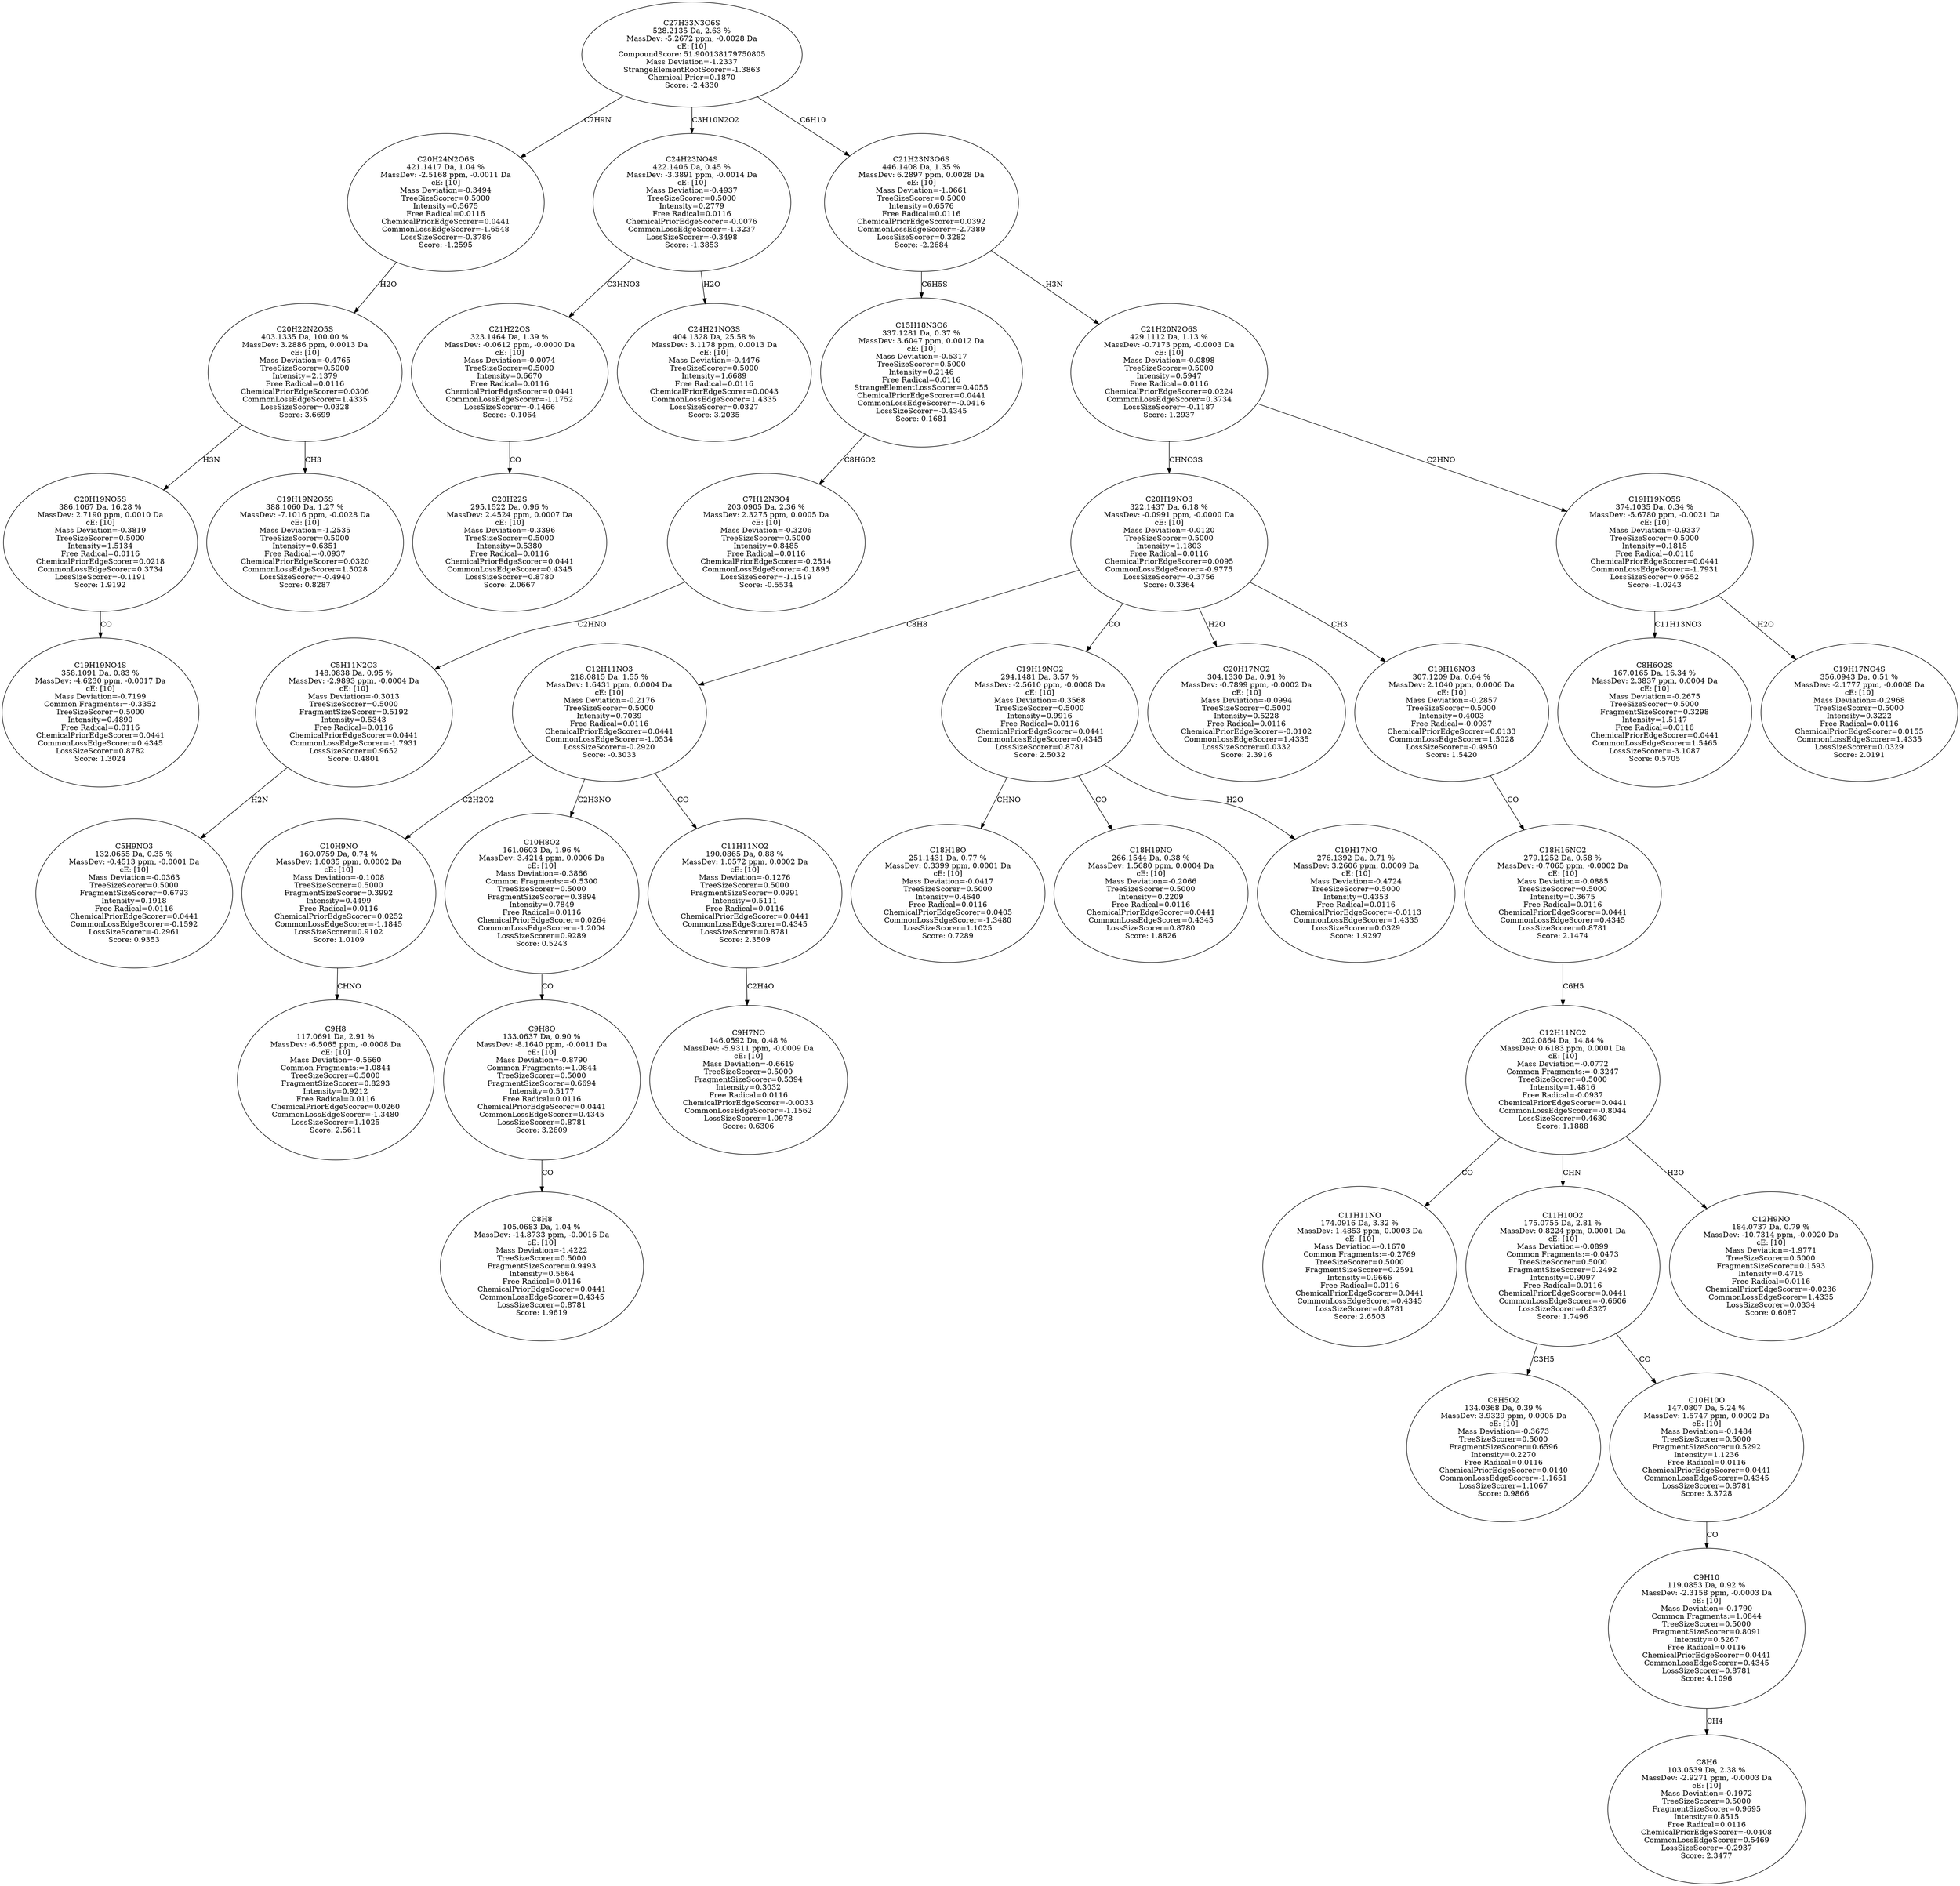 strict digraph {
v1 [label="C19H19NO4S\n358.1091 Da, 0.83 %\nMassDev: -4.6230 ppm, -0.0017 Da\ncE: [10]\nMass Deviation=-0.7199\nCommon Fragments:=-0.3352\nTreeSizeScorer=0.5000\nIntensity=0.4890\nFree Radical=0.0116\nChemicalPriorEdgeScorer=0.0441\nCommonLossEdgeScorer=0.4345\nLossSizeScorer=0.8782\nScore: 1.3024"];
v2 [label="C20H19NO5S\n386.1067 Da, 16.28 %\nMassDev: 2.7190 ppm, 0.0010 Da\ncE: [10]\nMass Deviation=-0.3819\nTreeSizeScorer=0.5000\nIntensity=1.5134\nFree Radical=0.0116\nChemicalPriorEdgeScorer=0.0218\nCommonLossEdgeScorer=0.3734\nLossSizeScorer=-0.1191\nScore: 1.9192"];
v3 [label="C19H19N2O5S\n388.1060 Da, 1.27 %\nMassDev: -7.1016 ppm, -0.0028 Da\ncE: [10]\nMass Deviation=-1.2535\nTreeSizeScorer=0.5000\nIntensity=0.6351\nFree Radical=-0.0937\nChemicalPriorEdgeScorer=0.0320\nCommonLossEdgeScorer=1.5028\nLossSizeScorer=-0.4940\nScore: 0.8287"];
v4 [label="C20H22N2O5S\n403.1335 Da, 100.00 %\nMassDev: 3.2886 ppm, 0.0013 Da\ncE: [10]\nMass Deviation=-0.4765\nTreeSizeScorer=0.5000\nIntensity=2.1379\nFree Radical=0.0116\nChemicalPriorEdgeScorer=0.0306\nCommonLossEdgeScorer=1.4335\nLossSizeScorer=0.0328\nScore: 3.6699"];
v5 [label="C20H24N2O6S\n421.1417 Da, 1.04 %\nMassDev: -2.5168 ppm, -0.0011 Da\ncE: [10]\nMass Deviation=-0.3494\nTreeSizeScorer=0.5000\nIntensity=0.5675\nFree Radical=0.0116\nChemicalPriorEdgeScorer=0.0441\nCommonLossEdgeScorer=-1.6548\nLossSizeScorer=-0.3786\nScore: -1.2595"];
v6 [label="C20H22S\n295.1522 Da, 0.96 %\nMassDev: 2.4524 ppm, 0.0007 Da\ncE: [10]\nMass Deviation=-0.3396\nTreeSizeScorer=0.5000\nIntensity=0.5380\nFree Radical=0.0116\nChemicalPriorEdgeScorer=0.0441\nCommonLossEdgeScorer=0.4345\nLossSizeScorer=0.8780\nScore: 2.0667"];
v7 [label="C21H22OS\n323.1464 Da, 1.39 %\nMassDev: -0.0612 ppm, -0.0000 Da\ncE: [10]\nMass Deviation=-0.0074\nTreeSizeScorer=0.5000\nIntensity=0.6670\nFree Radical=0.0116\nChemicalPriorEdgeScorer=0.0441\nCommonLossEdgeScorer=-1.1752\nLossSizeScorer=-0.1466\nScore: -0.1064"];
v8 [label="C24H21NO3S\n404.1328 Da, 25.58 %\nMassDev: 3.1178 ppm, 0.0013 Da\ncE: [10]\nMass Deviation=-0.4476\nTreeSizeScorer=0.5000\nIntensity=1.6689\nFree Radical=0.0116\nChemicalPriorEdgeScorer=0.0043\nCommonLossEdgeScorer=1.4335\nLossSizeScorer=0.0327\nScore: 3.2035"];
v9 [label="C24H23NO4S\n422.1406 Da, 0.45 %\nMassDev: -3.3891 ppm, -0.0014 Da\ncE: [10]\nMass Deviation=-0.4937\nTreeSizeScorer=0.5000\nIntensity=0.2779\nFree Radical=0.0116\nChemicalPriorEdgeScorer=-0.0076\nCommonLossEdgeScorer=-1.3237\nLossSizeScorer=-0.3498\nScore: -1.3853"];
v10 [label="C5H9NO3\n132.0655 Da, 0.35 %\nMassDev: -0.4513 ppm, -0.0001 Da\ncE: [10]\nMass Deviation=-0.0363\nTreeSizeScorer=0.5000\nFragmentSizeScorer=0.6793\nIntensity=0.1918\nFree Radical=0.0116\nChemicalPriorEdgeScorer=0.0441\nCommonLossEdgeScorer=-0.1592\nLossSizeScorer=-0.2961\nScore: 0.9353"];
v11 [label="C5H11N2O3\n148.0838 Da, 0.95 %\nMassDev: -2.9893 ppm, -0.0004 Da\ncE: [10]\nMass Deviation=-0.3013\nTreeSizeScorer=0.5000\nFragmentSizeScorer=0.5192\nIntensity=0.5343\nFree Radical=0.0116\nChemicalPriorEdgeScorer=0.0441\nCommonLossEdgeScorer=-1.7931\nLossSizeScorer=0.9652\nScore: 0.4801"];
v12 [label="C7H12N3O4\n203.0905 Da, 2.36 %\nMassDev: 2.3275 ppm, 0.0005 Da\ncE: [10]\nMass Deviation=-0.3206\nTreeSizeScorer=0.5000\nIntensity=0.8485\nFree Radical=0.0116\nChemicalPriorEdgeScorer=-0.2514\nCommonLossEdgeScorer=-0.1895\nLossSizeScorer=-1.1519\nScore: -0.5534"];
v13 [label="C15H18N3O6\n337.1281 Da, 0.37 %\nMassDev: 3.6047 ppm, 0.0012 Da\ncE: [10]\nMass Deviation=-0.5317\nTreeSizeScorer=0.5000\nIntensity=0.2146\nFree Radical=0.0116\nStrangeElementLossScorer=0.4055\nChemicalPriorEdgeScorer=0.0441\nCommonLossEdgeScorer=-0.0416\nLossSizeScorer=-0.4345\nScore: 0.1681"];
v14 [label="C9H8\n117.0691 Da, 2.91 %\nMassDev: -6.5065 ppm, -0.0008 Da\ncE: [10]\nMass Deviation=-0.5660\nCommon Fragments:=1.0844\nTreeSizeScorer=0.5000\nFragmentSizeScorer=0.8293\nIntensity=0.9212\nFree Radical=0.0116\nChemicalPriorEdgeScorer=0.0260\nCommonLossEdgeScorer=-1.3480\nLossSizeScorer=1.1025\nScore: 2.5611"];
v15 [label="C10H9NO\n160.0759 Da, 0.74 %\nMassDev: 1.0035 ppm, 0.0002 Da\ncE: [10]\nMass Deviation=-0.1008\nTreeSizeScorer=0.5000\nFragmentSizeScorer=0.3992\nIntensity=0.4499\nFree Radical=0.0116\nChemicalPriorEdgeScorer=0.0252\nCommonLossEdgeScorer=-1.1845\nLossSizeScorer=0.9102\nScore: 1.0109"];
v16 [label="C8H8\n105.0683 Da, 1.04 %\nMassDev: -14.8733 ppm, -0.0016 Da\ncE: [10]\nMass Deviation=-1.4222\nTreeSizeScorer=0.5000\nFragmentSizeScorer=0.9493\nIntensity=0.5664\nFree Radical=0.0116\nChemicalPriorEdgeScorer=0.0441\nCommonLossEdgeScorer=0.4345\nLossSizeScorer=0.8781\nScore: 1.9619"];
v17 [label="C9H8O\n133.0637 Da, 0.90 %\nMassDev: -8.1640 ppm, -0.0011 Da\ncE: [10]\nMass Deviation=-0.8790\nCommon Fragments:=1.0844\nTreeSizeScorer=0.5000\nFragmentSizeScorer=0.6694\nIntensity=0.5177\nFree Radical=0.0116\nChemicalPriorEdgeScorer=0.0441\nCommonLossEdgeScorer=0.4345\nLossSizeScorer=0.8781\nScore: 3.2609"];
v18 [label="C10H8O2\n161.0603 Da, 1.96 %\nMassDev: 3.4214 ppm, 0.0006 Da\ncE: [10]\nMass Deviation=-0.3866\nCommon Fragments:=-0.5300\nTreeSizeScorer=0.5000\nFragmentSizeScorer=0.3894\nIntensity=0.7849\nFree Radical=0.0116\nChemicalPriorEdgeScorer=0.0264\nCommonLossEdgeScorer=-1.2004\nLossSizeScorer=0.9289\nScore: 0.5243"];
v19 [label="C9H7NO\n146.0592 Da, 0.48 %\nMassDev: -5.9311 ppm, -0.0009 Da\ncE: [10]\nMass Deviation=-0.6619\nTreeSizeScorer=0.5000\nFragmentSizeScorer=0.5394\nIntensity=0.3032\nFree Radical=0.0116\nChemicalPriorEdgeScorer=-0.0033\nCommonLossEdgeScorer=-1.1562\nLossSizeScorer=1.0978\nScore: 0.6306"];
v20 [label="C11H11NO2\n190.0865 Da, 0.88 %\nMassDev: 1.0572 ppm, 0.0002 Da\ncE: [10]\nMass Deviation=-0.1276\nTreeSizeScorer=0.5000\nFragmentSizeScorer=0.0991\nIntensity=0.5111\nFree Radical=0.0116\nChemicalPriorEdgeScorer=0.0441\nCommonLossEdgeScorer=0.4345\nLossSizeScorer=0.8781\nScore: 2.3509"];
v21 [label="C12H11NO3\n218.0815 Da, 1.55 %\nMassDev: 1.6431 ppm, 0.0004 Da\ncE: [10]\nMass Deviation=-0.2176\nTreeSizeScorer=0.5000\nIntensity=0.7039\nFree Radical=0.0116\nChemicalPriorEdgeScorer=0.0441\nCommonLossEdgeScorer=-1.0534\nLossSizeScorer=-0.2920\nScore: -0.3033"];
v22 [label="C18H18O\n251.1431 Da, 0.77 %\nMassDev: 0.3399 ppm, 0.0001 Da\ncE: [10]\nMass Deviation=-0.0417\nTreeSizeScorer=0.5000\nIntensity=0.4640\nFree Radical=0.0116\nChemicalPriorEdgeScorer=0.0405\nCommonLossEdgeScorer=-1.3480\nLossSizeScorer=1.1025\nScore: 0.7289"];
v23 [label="C18H19NO\n266.1544 Da, 0.38 %\nMassDev: 1.5680 ppm, 0.0004 Da\ncE: [10]\nMass Deviation=-0.2066\nTreeSizeScorer=0.5000\nIntensity=0.2209\nFree Radical=0.0116\nChemicalPriorEdgeScorer=0.0441\nCommonLossEdgeScorer=0.4345\nLossSizeScorer=0.8780\nScore: 1.8826"];
v24 [label="C19H17NO\n276.1392 Da, 0.71 %\nMassDev: 3.2606 ppm, 0.0009 Da\ncE: [10]\nMass Deviation=-0.4724\nTreeSizeScorer=0.5000\nIntensity=0.4353\nFree Radical=0.0116\nChemicalPriorEdgeScorer=-0.0113\nCommonLossEdgeScorer=1.4335\nLossSizeScorer=0.0329\nScore: 1.9297"];
v25 [label="C19H19NO2\n294.1481 Da, 3.57 %\nMassDev: -2.5610 ppm, -0.0008 Da\ncE: [10]\nMass Deviation=-0.3568\nTreeSizeScorer=0.5000\nIntensity=0.9916\nFree Radical=0.0116\nChemicalPriorEdgeScorer=0.0441\nCommonLossEdgeScorer=0.4345\nLossSizeScorer=0.8781\nScore: 2.5032"];
v26 [label="C20H17NO2\n304.1330 Da, 0.91 %\nMassDev: -0.7899 ppm, -0.0002 Da\ncE: [10]\nMass Deviation=-0.0994\nTreeSizeScorer=0.5000\nIntensity=0.5228\nFree Radical=0.0116\nChemicalPriorEdgeScorer=-0.0102\nCommonLossEdgeScorer=1.4335\nLossSizeScorer=0.0332\nScore: 2.3916"];
v27 [label="C11H11NO\n174.0916 Da, 3.32 %\nMassDev: 1.4853 ppm, 0.0003 Da\ncE: [10]\nMass Deviation=-0.1670\nCommon Fragments:=-0.2769\nTreeSizeScorer=0.5000\nFragmentSizeScorer=0.2591\nIntensity=0.9666\nFree Radical=0.0116\nChemicalPriorEdgeScorer=0.0441\nCommonLossEdgeScorer=0.4345\nLossSizeScorer=0.8781\nScore: 2.6503"];
v28 [label="C8H5O2\n134.0368 Da, 0.39 %\nMassDev: 3.9329 ppm, 0.0005 Da\ncE: [10]\nMass Deviation=-0.3673\nTreeSizeScorer=0.5000\nFragmentSizeScorer=0.6596\nIntensity=0.2270\nFree Radical=0.0116\nChemicalPriorEdgeScorer=0.0140\nCommonLossEdgeScorer=-1.1651\nLossSizeScorer=1.1067\nScore: 0.9866"];
v29 [label="C8H6\n103.0539 Da, 2.38 %\nMassDev: -2.9271 ppm, -0.0003 Da\ncE: [10]\nMass Deviation=-0.1972\nTreeSizeScorer=0.5000\nFragmentSizeScorer=0.9695\nIntensity=0.8515\nFree Radical=0.0116\nChemicalPriorEdgeScorer=-0.0408\nCommonLossEdgeScorer=0.5469\nLossSizeScorer=-0.2937\nScore: 2.3477"];
v30 [label="C9H10\n119.0853 Da, 0.92 %\nMassDev: -2.3158 ppm, -0.0003 Da\ncE: [10]\nMass Deviation=-0.1790\nCommon Fragments:=1.0844\nTreeSizeScorer=0.5000\nFragmentSizeScorer=0.8091\nIntensity=0.5267\nFree Radical=0.0116\nChemicalPriorEdgeScorer=0.0441\nCommonLossEdgeScorer=0.4345\nLossSizeScorer=0.8781\nScore: 4.1096"];
v31 [label="C10H10O\n147.0807 Da, 5.24 %\nMassDev: 1.5747 ppm, 0.0002 Da\ncE: [10]\nMass Deviation=-0.1484\nTreeSizeScorer=0.5000\nFragmentSizeScorer=0.5292\nIntensity=1.1236\nFree Radical=0.0116\nChemicalPriorEdgeScorer=0.0441\nCommonLossEdgeScorer=0.4345\nLossSizeScorer=0.8781\nScore: 3.3728"];
v32 [label="C11H10O2\n175.0755 Da, 2.81 %\nMassDev: 0.8224 ppm, 0.0001 Da\ncE: [10]\nMass Deviation=-0.0899\nCommon Fragments:=-0.0473\nTreeSizeScorer=0.5000\nFragmentSizeScorer=0.2492\nIntensity=0.9097\nFree Radical=0.0116\nChemicalPriorEdgeScorer=0.0441\nCommonLossEdgeScorer=-0.6606\nLossSizeScorer=0.8327\nScore: 1.7496"];
v33 [label="C12H9NO\n184.0737 Da, 0.79 %\nMassDev: -10.7314 ppm, -0.0020 Da\ncE: [10]\nMass Deviation=-1.9771\nTreeSizeScorer=0.5000\nFragmentSizeScorer=0.1593\nIntensity=0.4715\nFree Radical=0.0116\nChemicalPriorEdgeScorer=-0.0236\nCommonLossEdgeScorer=1.4335\nLossSizeScorer=0.0334\nScore: 0.6087"];
v34 [label="C12H11NO2\n202.0864 Da, 14.84 %\nMassDev: 0.6183 ppm, 0.0001 Da\ncE: [10]\nMass Deviation=-0.0772\nCommon Fragments:=-0.3247\nTreeSizeScorer=0.5000\nIntensity=1.4816\nFree Radical=-0.0937\nChemicalPriorEdgeScorer=0.0441\nCommonLossEdgeScorer=-0.8044\nLossSizeScorer=0.4630\nScore: 1.1888"];
v35 [label="C18H16NO2\n279.1252 Da, 0.58 %\nMassDev: -0.7065 ppm, -0.0002 Da\ncE: [10]\nMass Deviation=-0.0885\nTreeSizeScorer=0.5000\nIntensity=0.3675\nFree Radical=0.0116\nChemicalPriorEdgeScorer=0.0441\nCommonLossEdgeScorer=0.4345\nLossSizeScorer=0.8781\nScore: 2.1474"];
v36 [label="C19H16NO3\n307.1209 Da, 0.64 %\nMassDev: 2.1040 ppm, 0.0006 Da\ncE: [10]\nMass Deviation=-0.2857\nTreeSizeScorer=0.5000\nIntensity=0.4003\nFree Radical=-0.0937\nChemicalPriorEdgeScorer=0.0133\nCommonLossEdgeScorer=1.5028\nLossSizeScorer=-0.4950\nScore: 1.5420"];
v37 [label="C20H19NO3\n322.1437 Da, 6.18 %\nMassDev: -0.0991 ppm, -0.0000 Da\ncE: [10]\nMass Deviation=-0.0120\nTreeSizeScorer=0.5000\nIntensity=1.1803\nFree Radical=0.0116\nChemicalPriorEdgeScorer=0.0095\nCommonLossEdgeScorer=-0.9775\nLossSizeScorer=-0.3756\nScore: 0.3364"];
v38 [label="C8H6O2S\n167.0165 Da, 16.34 %\nMassDev: 2.3837 ppm, 0.0004 Da\ncE: [10]\nMass Deviation=-0.2675\nTreeSizeScorer=0.5000\nFragmentSizeScorer=0.3298\nIntensity=1.5147\nFree Radical=0.0116\nChemicalPriorEdgeScorer=0.0441\nCommonLossEdgeScorer=1.5465\nLossSizeScorer=-3.1087\nScore: 0.5705"];
v39 [label="C19H17NO4S\n356.0943 Da, 0.51 %\nMassDev: -2.1777 ppm, -0.0008 Da\ncE: [10]\nMass Deviation=-0.2968\nTreeSizeScorer=0.5000\nIntensity=0.3222\nFree Radical=0.0116\nChemicalPriorEdgeScorer=0.0155\nCommonLossEdgeScorer=1.4335\nLossSizeScorer=0.0329\nScore: 2.0191"];
v40 [label="C19H19NO5S\n374.1035 Da, 0.34 %\nMassDev: -5.6780 ppm, -0.0021 Da\ncE: [10]\nMass Deviation=-0.9337\nTreeSizeScorer=0.5000\nIntensity=0.1815\nFree Radical=0.0116\nChemicalPriorEdgeScorer=0.0441\nCommonLossEdgeScorer=-1.7931\nLossSizeScorer=0.9652\nScore: -1.0243"];
v41 [label="C21H20N2O6S\n429.1112 Da, 1.13 %\nMassDev: -0.7173 ppm, -0.0003 Da\ncE: [10]\nMass Deviation=-0.0898\nTreeSizeScorer=0.5000\nIntensity=0.5947\nFree Radical=0.0116\nChemicalPriorEdgeScorer=0.0224\nCommonLossEdgeScorer=0.3734\nLossSizeScorer=-0.1187\nScore: 1.2937"];
v42 [label="C21H23N3O6S\n446.1408 Da, 1.35 %\nMassDev: 6.2897 ppm, 0.0028 Da\ncE: [10]\nMass Deviation=-1.0661\nTreeSizeScorer=0.5000\nIntensity=0.6576\nFree Radical=0.0116\nChemicalPriorEdgeScorer=0.0392\nCommonLossEdgeScorer=-2.7389\nLossSizeScorer=0.3282\nScore: -2.2684"];
v43 [label="C27H33N3O6S\n528.2135 Da, 2.63 %\nMassDev: -5.2672 ppm, -0.0028 Da\ncE: [10]\nCompoundScore: 51.900138179750805\nMass Deviation=-1.2337\nStrangeElementRootScorer=-1.3863\nChemical Prior=0.1870\nScore: -2.4330"];
v2 -> v1 [label="CO"];
v4 -> v2 [label="H3N"];
v4 -> v3 [label="CH3"];
v5 -> v4 [label="H2O"];
v43 -> v5 [label="C7H9N"];
v7 -> v6 [label="CO"];
v9 -> v7 [label="C3HNO3"];
v9 -> v8 [label="H2O"];
v43 -> v9 [label="C3H10N2O2"];
v11 -> v10 [label="H2N"];
v12 -> v11 [label="C2HNO"];
v13 -> v12 [label="C8H6O2"];
v42 -> v13 [label="C6H5S"];
v15 -> v14 [label="CHNO"];
v21 -> v15 [label="C2H2O2"];
v17 -> v16 [label="CO"];
v18 -> v17 [label="CO"];
v21 -> v18 [label="C2H3NO"];
v20 -> v19 [label="C2H4O"];
v21 -> v20 [label="CO"];
v37 -> v21 [label="C8H8"];
v25 -> v22 [label="CHNO"];
v25 -> v23 [label="CO"];
v25 -> v24 [label="H2O"];
v37 -> v25 [label="CO"];
v37 -> v26 [label="H2O"];
v34 -> v27 [label="CO"];
v32 -> v28 [label="C3H5"];
v30 -> v29 [label="CH4"];
v31 -> v30 [label="CO"];
v32 -> v31 [label="CO"];
v34 -> v32 [label="CHN"];
v34 -> v33 [label="H2O"];
v35 -> v34 [label="C6H5"];
v36 -> v35 [label="CO"];
v37 -> v36 [label="CH3"];
v41 -> v37 [label="CHNO3S"];
v40 -> v38 [label="C11H13NO3"];
v40 -> v39 [label="H2O"];
v41 -> v40 [label="C2HNO"];
v42 -> v41 [label="H3N"];
v43 -> v42 [label="C6H10"];
}